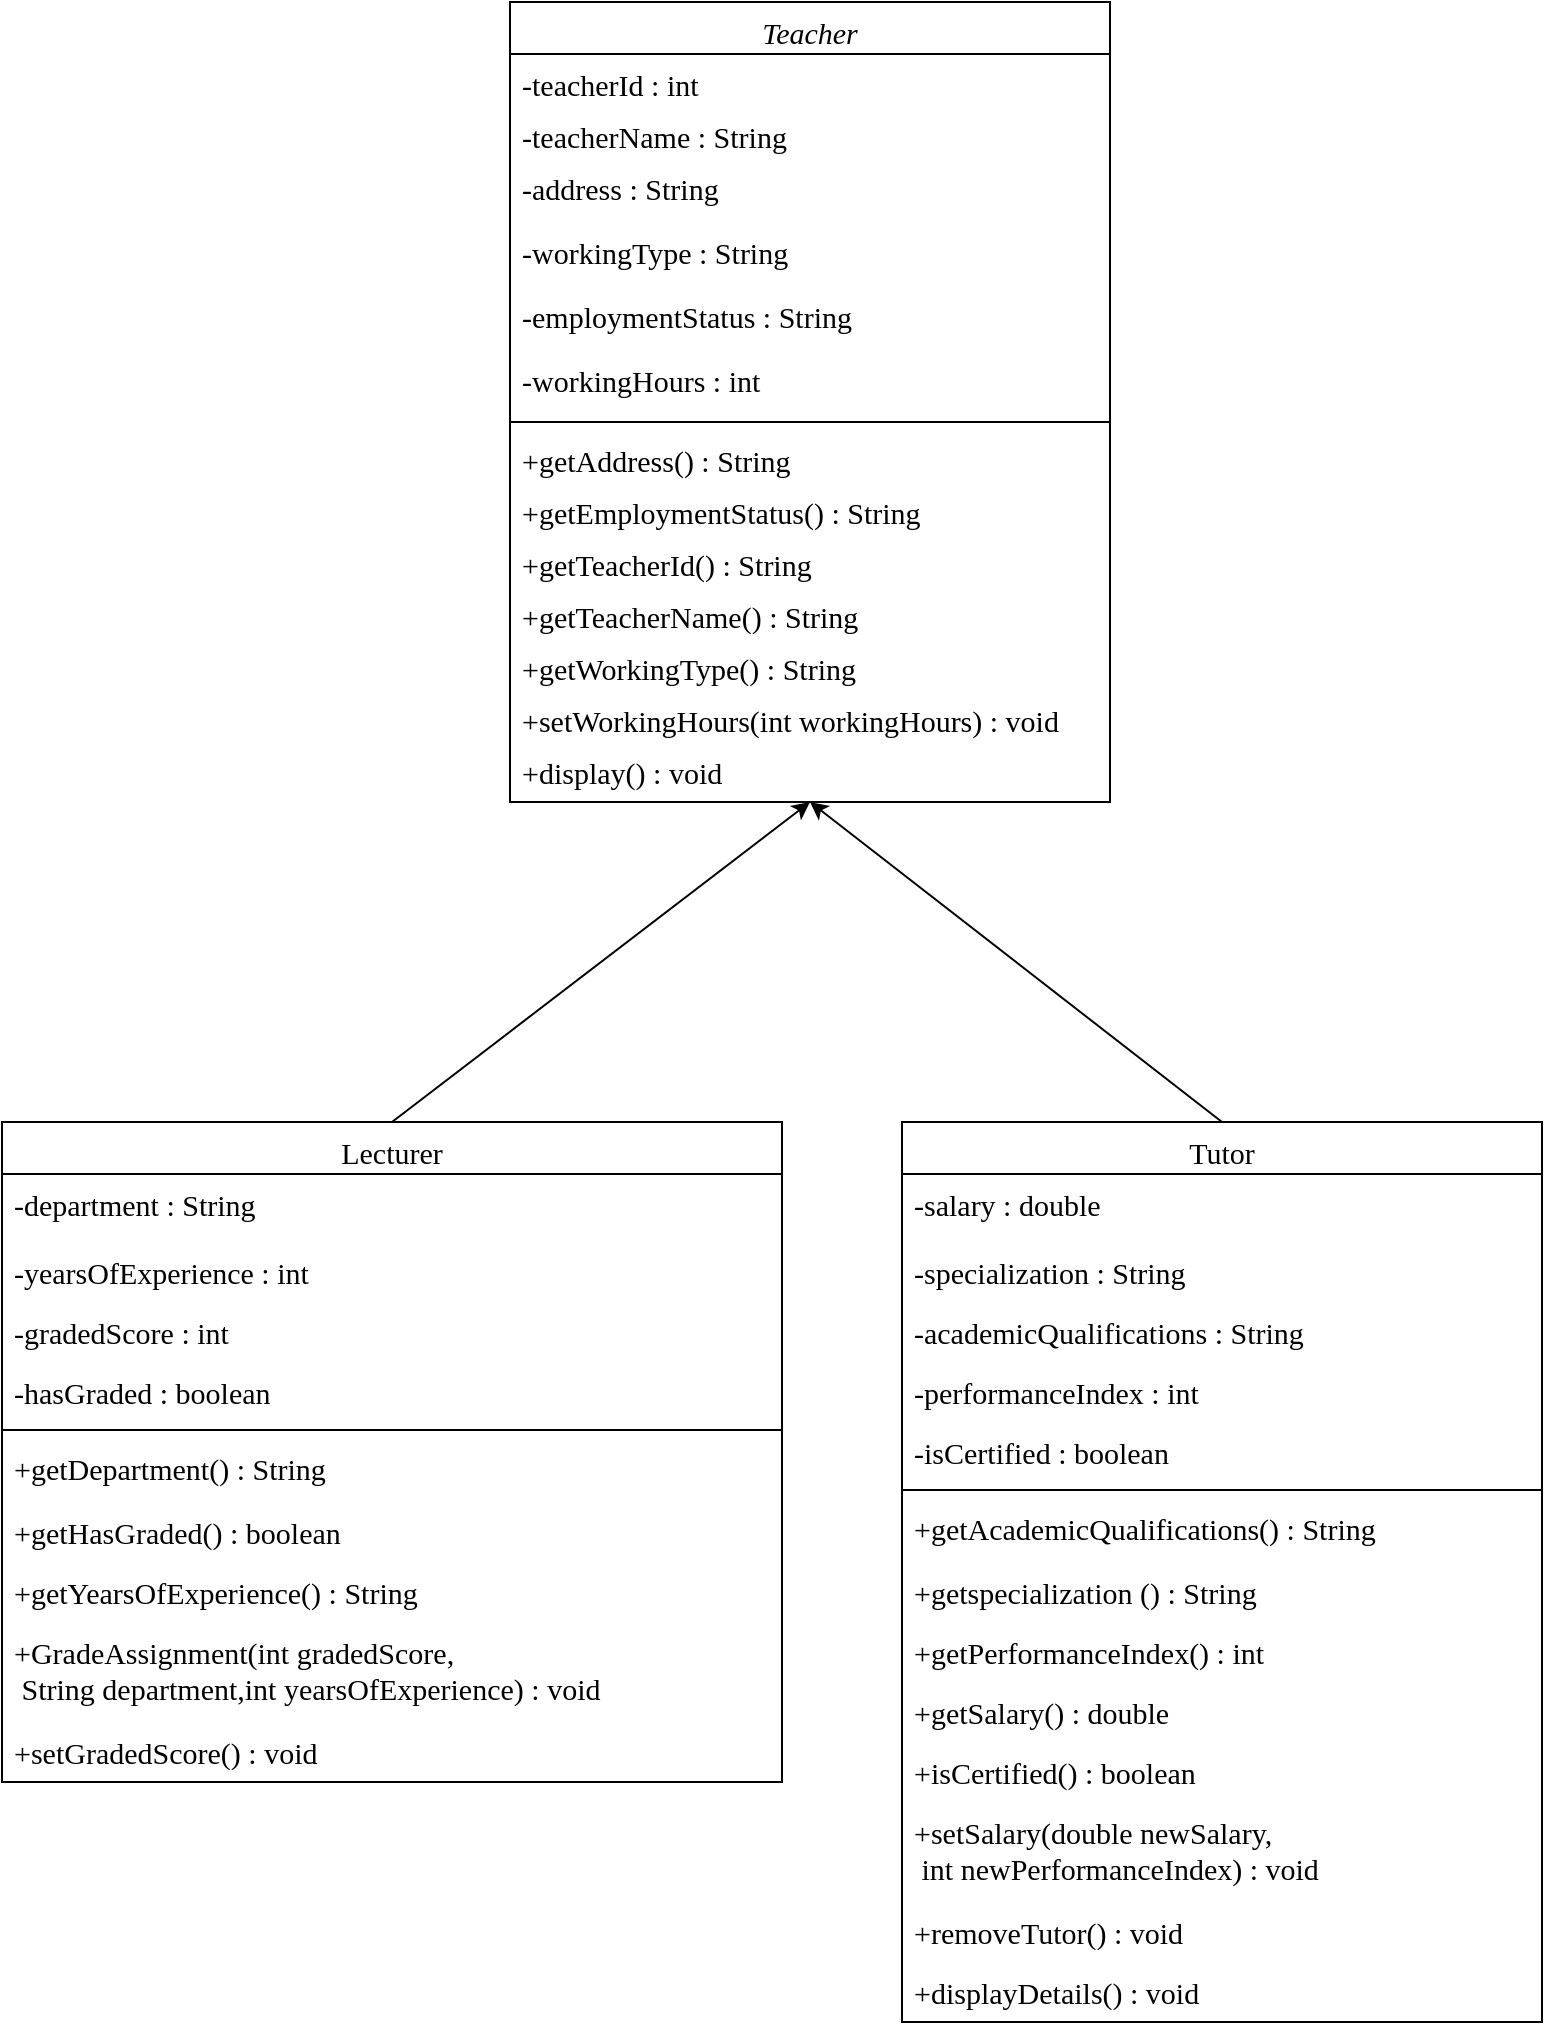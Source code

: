 <mxfile version="22.1.21" type="google">
  <diagram id="C5RBs43oDa-KdzZeNtuy" name="Page-1">
    <mxGraphModel grid="0" page="1" gridSize="10" guides="1" tooltips="1" connect="1" arrows="1" fold="1" pageScale="1" pageWidth="827" pageHeight="1169" background="#ffffff" math="0" shadow="0">
      <root>
        <mxCell id="WIyWlLk6GJQsqaUBKTNV-0" />
        <mxCell id="WIyWlLk6GJQsqaUBKTNV-1" parent="WIyWlLk6GJQsqaUBKTNV-0" />
        <mxCell id="zkfFHV4jXpPFQw0GAbJ--0" value="Teacher" style="swimlane;fontStyle=2;align=center;verticalAlign=top;childLayout=stackLayout;horizontal=1;startSize=26;horizontalStack=0;resizeParent=1;resizeLast=0;collapsible=1;marginBottom=0;rounded=0;shadow=0;strokeWidth=1;fontFamily=Verdana;fontSize=15;" vertex="1" parent="WIyWlLk6GJQsqaUBKTNV-1">
          <mxGeometry x="264" y="80" width="300" height="400" as="geometry">
            <mxRectangle x="230" y="140" width="160" height="26" as="alternateBounds" />
          </mxGeometry>
        </mxCell>
        <mxCell id="zkfFHV4jXpPFQw0GAbJ--1" value="-teacherId : int" style="text;align=left;verticalAlign=top;spacingLeft=4;spacingRight=4;overflow=hidden;rotatable=0;points=[[0,0.5],[1,0.5]];portConstraint=eastwest;fontFamily=Verdana;fontSize=15;" vertex="1" parent="zkfFHV4jXpPFQw0GAbJ--0">
          <mxGeometry y="26" width="300" height="26" as="geometry" />
        </mxCell>
        <mxCell id="zkfFHV4jXpPFQw0GAbJ--2" value="-teacherName : String&#xa;&#xa;&#xa;&#xa;" style="text;align=left;verticalAlign=top;spacingLeft=4;spacingRight=4;overflow=hidden;rotatable=0;points=[[0,0.5],[1,0.5]];portConstraint=eastwest;rounded=0;shadow=0;html=0;fontFamily=Verdana;fontSize=15;" vertex="1" parent="zkfFHV4jXpPFQw0GAbJ--0">
          <mxGeometry y="52" width="300" height="26" as="geometry" />
        </mxCell>
        <mxCell id="zkfFHV4jXpPFQw0GAbJ--3" value="-address : String&#xa;" style="text;align=left;verticalAlign=top;spacingLeft=4;spacingRight=4;overflow=hidden;rotatable=0;points=[[0,0.5],[1,0.5]];portConstraint=eastwest;rounded=0;shadow=0;html=0;fontFamily=Verdana;fontSize=15;" vertex="1" parent="zkfFHV4jXpPFQw0GAbJ--0">
          <mxGeometry y="78" width="300" height="32" as="geometry" />
        </mxCell>
        <mxCell id="zxb4_4qV_bMUoRid1Qi5-2" value="-workingType : String&#xa;" style="text;align=left;verticalAlign=top;spacingLeft=4;spacingRight=4;overflow=hidden;rotatable=0;points=[[0,0.5],[1,0.5]];portConstraint=eastwest;rounded=0;shadow=0;html=0;fontFamily=Verdana;fontSize=15;" vertex="1" parent="zkfFHV4jXpPFQw0GAbJ--0">
          <mxGeometry y="110" width="300" height="32" as="geometry" />
        </mxCell>
        <mxCell id="zxb4_4qV_bMUoRid1Qi5-3" value="-employmentStatus : String&#xa;" style="text;align=left;verticalAlign=top;spacingLeft=4;spacingRight=4;overflow=hidden;rotatable=0;points=[[0,0.5],[1,0.5]];portConstraint=eastwest;rounded=0;shadow=0;html=0;fontFamily=Verdana;fontSize=15;" vertex="1" parent="zkfFHV4jXpPFQw0GAbJ--0">
          <mxGeometry y="142" width="300" height="32" as="geometry" />
        </mxCell>
        <mxCell id="zxb4_4qV_bMUoRid1Qi5-4" value="-workingHours : int&#xa;" style="text;align=left;verticalAlign=top;spacingLeft=4;spacingRight=4;overflow=hidden;rotatable=0;points=[[0,0.5],[1,0.5]];portConstraint=eastwest;rounded=0;shadow=0;html=0;fontFamily=Verdana;fontSize=15;" vertex="1" parent="zkfFHV4jXpPFQw0GAbJ--0">
          <mxGeometry y="174" width="300" height="32" as="geometry" />
        </mxCell>
        <mxCell id="zkfFHV4jXpPFQw0GAbJ--4" value="" style="line;html=1;strokeWidth=1;align=left;verticalAlign=middle;spacingTop=-1;spacingLeft=3;spacingRight=3;rotatable=0;labelPosition=right;points=[];portConstraint=eastwest;fontFamily=Verdana;fontSize=15;" vertex="1" parent="zkfFHV4jXpPFQw0GAbJ--0">
          <mxGeometry y="206" width="300" height="8" as="geometry" />
        </mxCell>
        <mxCell id="zkfFHV4jXpPFQw0GAbJ--5" value="+getAddress() : String" style="text;align=left;verticalAlign=top;spacingLeft=4;spacingRight=4;overflow=hidden;rotatable=0;points=[[0,0.5],[1,0.5]];portConstraint=eastwest;fontFamily=Verdana;fontSize=15;" vertex="1" parent="zkfFHV4jXpPFQw0GAbJ--0">
          <mxGeometry y="214" width="300" height="26" as="geometry" />
        </mxCell>
        <mxCell id="zxb4_4qV_bMUoRid1Qi5-25" value="+getEmploymentStatus() : String" style="text;align=left;verticalAlign=top;spacingLeft=4;spacingRight=4;overflow=hidden;rotatable=0;points=[[0,0.5],[1,0.5]];portConstraint=eastwest;fontFamily=Verdana;fontSize=15;" vertex="1" parent="zkfFHV4jXpPFQw0GAbJ--0">
          <mxGeometry y="240" width="300" height="26" as="geometry" />
        </mxCell>
        <mxCell id="zxb4_4qV_bMUoRid1Qi5-26" value="+getTeacherId() : String" style="text;align=left;verticalAlign=top;spacingLeft=4;spacingRight=4;overflow=hidden;rotatable=0;points=[[0,0.5],[1,0.5]];portConstraint=eastwest;fontFamily=Verdana;fontSize=15;" vertex="1" parent="zkfFHV4jXpPFQw0GAbJ--0">
          <mxGeometry y="266" width="300" height="26" as="geometry" />
        </mxCell>
        <mxCell id="zxb4_4qV_bMUoRid1Qi5-27" value="+getTeacherName() : String" style="text;align=left;verticalAlign=top;spacingLeft=4;spacingRight=4;overflow=hidden;rotatable=0;points=[[0,0.5],[1,0.5]];portConstraint=eastwest;fontFamily=Verdana;fontSize=15;" vertex="1" parent="zkfFHV4jXpPFQw0GAbJ--0">
          <mxGeometry y="292" width="300" height="26" as="geometry" />
        </mxCell>
        <mxCell id="zxb4_4qV_bMUoRid1Qi5-28" value="+getWorkingType() : String" style="text;align=left;verticalAlign=top;spacingLeft=4;spacingRight=4;overflow=hidden;rotatable=0;points=[[0,0.5],[1,0.5]];portConstraint=eastwest;fontFamily=Verdana;fontSize=15;" vertex="1" parent="zkfFHV4jXpPFQw0GAbJ--0">
          <mxGeometry y="318" width="300" height="26" as="geometry" />
        </mxCell>
        <mxCell id="zxb4_4qV_bMUoRid1Qi5-29" value="+setWorkingHours(int workingHours) : void" style="text;align=left;verticalAlign=top;spacingLeft=4;spacingRight=4;overflow=hidden;rotatable=0;points=[[0,0.5],[1,0.5]];portConstraint=eastwest;fontFamily=Verdana;fontSize=15;" vertex="1" parent="zkfFHV4jXpPFQw0GAbJ--0">
          <mxGeometry y="344" width="300" height="26" as="geometry" />
        </mxCell>
        <mxCell id="zxb4_4qV_bMUoRid1Qi5-30" value="+display() : void" style="text;align=left;verticalAlign=top;spacingLeft=4;spacingRight=4;overflow=hidden;rotatable=0;points=[[0,0.5],[1,0.5]];portConstraint=eastwest;fontFamily=Verdana;fontSize=15;" vertex="1" parent="zkfFHV4jXpPFQw0GAbJ--0">
          <mxGeometry y="370" width="300" height="26" as="geometry" />
        </mxCell>
        <mxCell id="u0idKGjdbNyjxAmo-q_G-4" value="Lecturer" style="swimlane;fontStyle=0;align=center;verticalAlign=top;childLayout=stackLayout;horizontal=1;startSize=26;horizontalStack=0;resizeParent=1;resizeLast=0;collapsible=1;marginBottom=0;rounded=0;shadow=0;strokeWidth=1;fontFamily=Verdana;fontSize=15;" vertex="1" parent="WIyWlLk6GJQsqaUBKTNV-1">
          <mxGeometry x="10" y="640" width="390" height="330" as="geometry">
            <mxRectangle x="550" y="140" width="160" height="26" as="alternateBounds" />
          </mxGeometry>
        </mxCell>
        <mxCell id="u0idKGjdbNyjxAmo-q_G-5" value="-department : String" style="text;align=left;verticalAlign=top;spacingLeft=4;spacingRight=4;overflow=hidden;rotatable=0;points=[[0,0.5],[1,0.5]];portConstraint=eastwest;fontFamily=Verdana;fontSize=15;" vertex="1" parent="u0idKGjdbNyjxAmo-q_G-4">
          <mxGeometry y="26" width="390" height="34" as="geometry" />
        </mxCell>
        <mxCell id="zxb4_4qV_bMUoRid1Qi5-38" value="-yearsOfExperience : int " style="text;align=left;verticalAlign=top;spacingLeft=4;spacingRight=4;overflow=hidden;rotatable=0;points=[[0,0.5],[1,0.5]];portConstraint=eastwest;fontFamily=Verdana;fontSize=15;" vertex="1" parent="u0idKGjdbNyjxAmo-q_G-4">
          <mxGeometry y="60" width="390" height="30" as="geometry" />
        </mxCell>
        <mxCell id="zxb4_4qV_bMUoRid1Qi5-40" value="-gradedScore : int" style="text;align=left;verticalAlign=top;spacingLeft=4;spacingRight=4;overflow=hidden;rotatable=0;points=[[0,0.5],[1,0.5]];portConstraint=eastwest;fontFamily=Verdana;fontSize=15;" vertex="1" parent="u0idKGjdbNyjxAmo-q_G-4">
          <mxGeometry y="90" width="390" height="30" as="geometry" />
        </mxCell>
        <mxCell id="zxb4_4qV_bMUoRid1Qi5-41" value="-hasGraded : boolean" style="text;align=left;verticalAlign=top;spacingLeft=4;spacingRight=4;overflow=hidden;rotatable=0;points=[[0,0.5],[1,0.5]];portConstraint=eastwest;fontFamily=Verdana;fontSize=15;" vertex="1" parent="u0idKGjdbNyjxAmo-q_G-4">
          <mxGeometry y="120" width="390" height="30" as="geometry" />
        </mxCell>
        <mxCell id="u0idKGjdbNyjxAmo-q_G-10" value="" style="line;html=1;strokeWidth=1;align=left;verticalAlign=middle;spacingTop=-1;spacingLeft=3;spacingRight=3;rotatable=0;labelPosition=right;points=[];portConstraint=eastwest;fontFamily=Verdana;fontSize=15;" vertex="1" parent="u0idKGjdbNyjxAmo-q_G-4">
          <mxGeometry y="150" width="390" height="8" as="geometry" />
        </mxCell>
        <mxCell id="u0idKGjdbNyjxAmo-q_G-11" value="+getDepartment() : String" style="text;align=left;verticalAlign=top;spacingLeft=4;spacingRight=4;overflow=hidden;rotatable=0;points=[[0,0.5],[1,0.5]];portConstraint=eastwest;fontFamily=Verdana;fontSize=15;" vertex="1" parent="u0idKGjdbNyjxAmo-q_G-4">
          <mxGeometry y="158" width="390" height="32" as="geometry" />
        </mxCell>
        <mxCell id="zxb4_4qV_bMUoRid1Qi5-46" value="+getHasGraded() : boolean" style="text;align=left;verticalAlign=top;spacingLeft=4;spacingRight=4;overflow=hidden;rotatable=0;points=[[0,0.5],[1,0.5]];portConstraint=eastwest;fontFamily=Verdana;fontSize=15;" vertex="1" parent="u0idKGjdbNyjxAmo-q_G-4">
          <mxGeometry y="190" width="390" height="30" as="geometry" />
        </mxCell>
        <mxCell id="zxb4_4qV_bMUoRid1Qi5-47" value="+getYearsOfExperience() : String" style="text;align=left;verticalAlign=top;spacingLeft=4;spacingRight=4;overflow=hidden;rotatable=0;points=[[0,0.5],[1,0.5]];portConstraint=eastwest;fontFamily=Verdana;fontSize=15;" vertex="1" parent="u0idKGjdbNyjxAmo-q_G-4">
          <mxGeometry y="220" width="390" height="30" as="geometry" />
        </mxCell>
        <mxCell id="zxb4_4qV_bMUoRid1Qi5-48" value="+GradeAssignment(int gradedScore,&#xa; String department,int yearsOfExperience) : void" style="text;align=left;verticalAlign=top;spacingLeft=4;spacingRight=4;overflow=hidden;rotatable=0;points=[[0,0.5],[1,0.5]];portConstraint=eastwest;fontFamily=Verdana;fontSize=15;" vertex="1" parent="u0idKGjdbNyjxAmo-q_G-4">
          <mxGeometry y="250" width="390" height="50" as="geometry" />
        </mxCell>
        <mxCell id="zxb4_4qV_bMUoRid1Qi5-49" value="+setGradedScore() : void" style="text;align=left;verticalAlign=top;spacingLeft=4;spacingRight=4;overflow=hidden;rotatable=0;points=[[0,0.5],[1,0.5]];portConstraint=eastwest;fontFamily=Verdana;fontSize=15;" vertex="1" parent="u0idKGjdbNyjxAmo-q_G-4">
          <mxGeometry y="300" width="390" height="30" as="geometry" />
        </mxCell>
        <mxCell id="zxb4_4qV_bMUoRid1Qi5-54" value="Tutor" style="swimlane;fontStyle=0;align=center;verticalAlign=top;childLayout=stackLayout;horizontal=1;startSize=26;horizontalStack=0;resizeParent=1;resizeLast=0;collapsible=1;marginBottom=0;rounded=0;shadow=0;strokeWidth=1;fontFamily=Verdana;fontSize=15;" vertex="1" parent="WIyWlLk6GJQsqaUBKTNV-1">
          <mxGeometry x="460" y="640" width="320" height="450" as="geometry">
            <mxRectangle x="550" y="140" width="160" height="26" as="alternateBounds" />
          </mxGeometry>
        </mxCell>
        <mxCell id="zxb4_4qV_bMUoRid1Qi5-55" value="-salary : double" style="text;align=left;verticalAlign=top;spacingLeft=4;spacingRight=4;overflow=hidden;rotatable=0;points=[[0,0.5],[1,0.5]];portConstraint=eastwest;fontFamily=Verdana;fontSize=15;" vertex="1" parent="zxb4_4qV_bMUoRid1Qi5-54">
          <mxGeometry y="26" width="320" height="34" as="geometry" />
        </mxCell>
        <mxCell id="zxb4_4qV_bMUoRid1Qi5-56" value="-specialization : String" style="text;align=left;verticalAlign=top;spacingLeft=4;spacingRight=4;overflow=hidden;rotatable=0;points=[[0,0.5],[1,0.5]];portConstraint=eastwest;fontFamily=Verdana;fontSize=15;" vertex="1" parent="zxb4_4qV_bMUoRid1Qi5-54">
          <mxGeometry y="60" width="320" height="30" as="geometry" />
        </mxCell>
        <mxCell id="zxb4_4qV_bMUoRid1Qi5-57" value="-academicQualifications : String" style="text;align=left;verticalAlign=top;spacingLeft=4;spacingRight=4;overflow=hidden;rotatable=0;points=[[0,0.5],[1,0.5]];portConstraint=eastwest;fontFamily=Verdana;fontSize=15;" vertex="1" parent="zxb4_4qV_bMUoRid1Qi5-54">
          <mxGeometry y="90" width="320" height="30" as="geometry" />
        </mxCell>
        <mxCell id="zxb4_4qV_bMUoRid1Qi5-58" value="-performanceIndex : int" style="text;align=left;verticalAlign=top;spacingLeft=4;spacingRight=4;overflow=hidden;rotatable=0;points=[[0,0.5],[1,0.5]];portConstraint=eastwest;fontFamily=Verdana;fontSize=15;" vertex="1" parent="zxb4_4qV_bMUoRid1Qi5-54">
          <mxGeometry y="120" width="320" height="30" as="geometry" />
        </mxCell>
        <mxCell id="zxb4_4qV_bMUoRid1Qi5-59" value="-isCertified : boolean" style="text;align=left;verticalAlign=top;spacingLeft=4;spacingRight=4;overflow=hidden;rotatable=0;points=[[0,0.5],[1,0.5]];portConstraint=eastwest;fontFamily=Verdana;fontSize=15;" vertex="1" parent="zxb4_4qV_bMUoRid1Qi5-54">
          <mxGeometry y="150" width="320" height="30" as="geometry" />
        </mxCell>
        <mxCell id="zxb4_4qV_bMUoRid1Qi5-63" value="" style="line;html=1;strokeWidth=1;align=left;verticalAlign=middle;spacingTop=-1;spacingLeft=3;spacingRight=3;rotatable=0;labelPosition=right;points=[];portConstraint=eastwest;fontFamily=Verdana;fontSize=15;" vertex="1" parent="zxb4_4qV_bMUoRid1Qi5-54">
          <mxGeometry y="180" width="320" height="8" as="geometry" />
        </mxCell>
        <mxCell id="zxb4_4qV_bMUoRid1Qi5-64" value="+getAcademicQualifications() : String" style="text;align=left;verticalAlign=top;spacingLeft=4;spacingRight=4;overflow=hidden;rotatable=0;points=[[0,0.5],[1,0.5]];portConstraint=eastwest;fontFamily=Verdana;fontSize=15;" vertex="1" parent="zxb4_4qV_bMUoRid1Qi5-54">
          <mxGeometry y="188" width="320" height="32" as="geometry" />
        </mxCell>
        <mxCell id="zxb4_4qV_bMUoRid1Qi5-67" value="+getspecialization () : String" style="text;align=left;verticalAlign=top;spacingLeft=4;spacingRight=4;overflow=hidden;rotatable=0;points=[[0,0.5],[1,0.5]];portConstraint=eastwest;fontFamily=Verdana;fontSize=15;" vertex="1" parent="zxb4_4qV_bMUoRid1Qi5-54">
          <mxGeometry y="220" width="320" height="30" as="geometry" />
        </mxCell>
        <mxCell id="zxb4_4qV_bMUoRid1Qi5-65" value="+getPerformanceIndex() : int" style="text;align=left;verticalAlign=top;spacingLeft=4;spacingRight=4;overflow=hidden;rotatable=0;points=[[0,0.5],[1,0.5]];portConstraint=eastwest;fontFamily=Verdana;fontSize=15;" vertex="1" parent="zxb4_4qV_bMUoRid1Qi5-54">
          <mxGeometry y="250" width="320" height="30" as="geometry" />
        </mxCell>
        <mxCell id="zxb4_4qV_bMUoRid1Qi5-66" value="+getSalary() : double" style="text;align=left;verticalAlign=top;spacingLeft=4;spacingRight=4;overflow=hidden;rotatable=0;points=[[0,0.5],[1,0.5]];portConstraint=eastwest;fontFamily=Verdana;fontSize=15;" vertex="1" parent="zxb4_4qV_bMUoRid1Qi5-54">
          <mxGeometry y="280" width="320" height="30" as="geometry" />
        </mxCell>
        <mxCell id="zxb4_4qV_bMUoRid1Qi5-68" value="+isCertified() : boolean" style="text;align=left;verticalAlign=top;spacingLeft=4;spacingRight=4;overflow=hidden;rotatable=0;points=[[0,0.5],[1,0.5]];portConstraint=eastwest;fontFamily=Verdana;fontSize=15;" vertex="1" parent="zxb4_4qV_bMUoRid1Qi5-54">
          <mxGeometry y="310" width="320" height="30" as="geometry" />
        </mxCell>
        <mxCell id="zxb4_4qV_bMUoRid1Qi5-69" value="+setSalary(double newSalary,&#xa; int newPerformanceIndex) : void" style="text;align=left;verticalAlign=top;spacingLeft=4;spacingRight=4;overflow=hidden;rotatable=0;points=[[0,0.5],[1,0.5]];portConstraint=eastwest;fontFamily=Verdana;fontSize=15;" vertex="1" parent="zxb4_4qV_bMUoRid1Qi5-54">
          <mxGeometry y="340" width="320" height="50" as="geometry" />
        </mxCell>
        <mxCell id="zxb4_4qV_bMUoRid1Qi5-70" value="+removeTutor() : void" style="text;align=left;verticalAlign=top;spacingLeft=4;spacingRight=4;overflow=hidden;rotatable=0;points=[[0,0.5],[1,0.5]];portConstraint=eastwest;fontFamily=Verdana;fontSize=15;" vertex="1" parent="zxb4_4qV_bMUoRid1Qi5-54">
          <mxGeometry y="390" width="320" height="30" as="geometry" />
        </mxCell>
        <mxCell id="zxb4_4qV_bMUoRid1Qi5-71" value="+displayDetails() : void" style="text;align=left;verticalAlign=top;spacingLeft=4;spacingRight=4;overflow=hidden;rotatable=0;points=[[0,0.5],[1,0.5]];portConstraint=eastwest;fontFamily=Verdana;fontSize=15;" vertex="1" parent="zxb4_4qV_bMUoRid1Qi5-54">
          <mxGeometry y="420" width="320" height="30" as="geometry" />
        </mxCell>
        <mxCell id="zxb4_4qV_bMUoRid1Qi5-76" value="" style="endArrow=classic;html=1;rounded=0;entryX=0.5;entryY=1;entryDx=0;entryDy=0;exitX=0.5;exitY=0;exitDx=0;exitDy=0;" edge="1" parent="WIyWlLk6GJQsqaUBKTNV-1" source="u0idKGjdbNyjxAmo-q_G-4" target="zkfFHV4jXpPFQw0GAbJ--0">
          <mxGeometry width="50" height="50" relative="1" as="geometry">
            <mxPoint x="450" y="760" as="sourcePoint" />
            <mxPoint x="500" y="710" as="targetPoint" />
          </mxGeometry>
        </mxCell>
        <mxCell id="zxb4_4qV_bMUoRid1Qi5-77" value="" style="endArrow=classic;html=1;rounded=0;entryX=0.5;entryY=1;entryDx=0;entryDy=0;exitX=0.5;exitY=0;exitDx=0;exitDy=0;" edge="1" parent="WIyWlLk6GJQsqaUBKTNV-1" source="zxb4_4qV_bMUoRid1Qi5-54" target="zkfFHV4jXpPFQw0GAbJ--0">
          <mxGeometry width="50" height="50" relative="1" as="geometry">
            <mxPoint x="450" y="760" as="sourcePoint" />
            <mxPoint x="500" y="710" as="targetPoint" />
          </mxGeometry>
        </mxCell>
      </root>
    </mxGraphModel>
  </diagram>
</mxfile>
